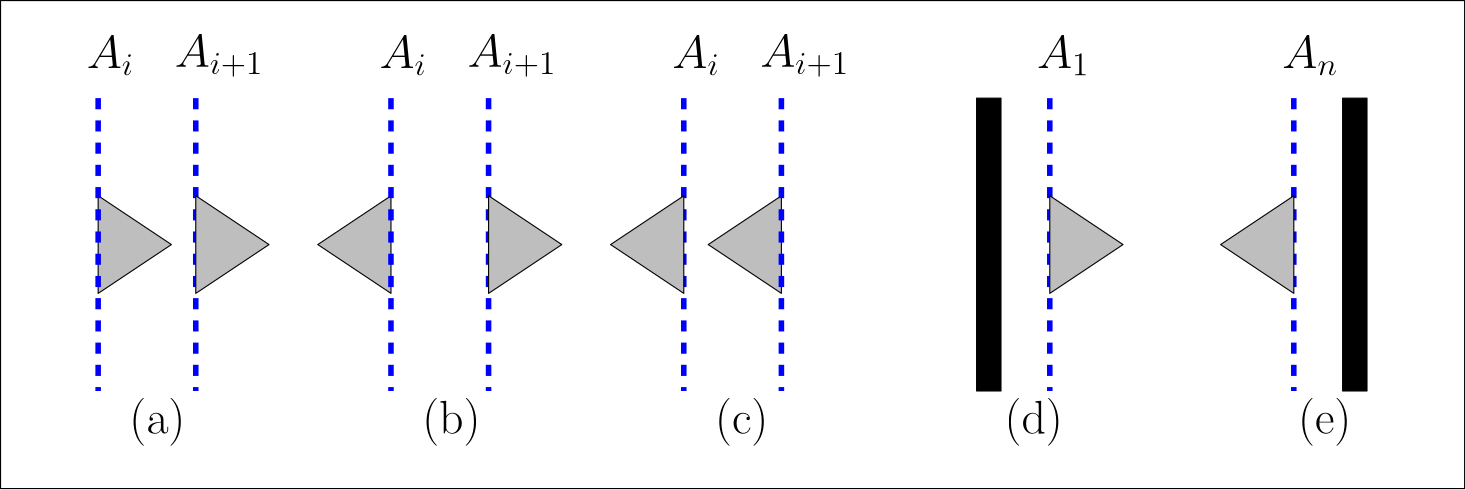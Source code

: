 <?xml version="1.0"?>
<!DOCTYPE ipe SYSTEM "ipe.dtd">
<ipe version="70107" creator="Ipe 7.1.7">
<info created="D:20140916202303" modified="D:20151109182019"/>
<ipestyle name="basic">
<symbol name="arrow/arc(spx)">
<path stroke="sym-stroke" fill="sym-stroke" pen="sym-pen">
0 0 m
-1 0.333 l
-1 -0.333 l
h
</path>
</symbol>
<symbol name="arrow/farc(spx)">
<path stroke="sym-stroke" fill="white" pen="sym-pen">
0 0 m
-1 0.333 l
-1 -0.333 l
h
</path>
</symbol>
<symbol name="mark/circle(sx)" transformations="translations">
<path fill="sym-stroke">
0.6 0 0 0.6 0 0 e
0.4 0 0 0.4 0 0 e
</path>
</symbol>
<symbol name="mark/disk(sx)" transformations="translations">
<path fill="sym-stroke">
0.6 0 0 0.6 0 0 e
</path>
</symbol>
<symbol name="mark/fdisk(sfx)" transformations="translations">
<group>
<path fill="sym-fill">
0.5 0 0 0.5 0 0 e
</path>
<path fill="sym-stroke" fillrule="eofill">
0.6 0 0 0.6 0 0 e
0.4 0 0 0.4 0 0 e
</path>
</group>
</symbol>
<symbol name="mark/box(sx)" transformations="translations">
<path fill="sym-stroke" fillrule="eofill">
-0.6 -0.6 m
0.6 -0.6 l
0.6 0.6 l
-0.6 0.6 l
h
-0.4 -0.4 m
0.4 -0.4 l
0.4 0.4 l
-0.4 0.4 l
h
</path>
</symbol>
<symbol name="mark/square(sx)" transformations="translations">
<path fill="sym-stroke">
-0.6 -0.6 m
0.6 -0.6 l
0.6 0.6 l
-0.6 0.6 l
h
</path>
</symbol>
<symbol name="mark/fsquare(sfx)" transformations="translations">
<group>
<path fill="sym-fill">
-0.5 -0.5 m
0.5 -0.5 l
0.5 0.5 l
-0.5 0.5 l
h
</path>
<path fill="sym-stroke" fillrule="eofill">
-0.6 -0.6 m
0.6 -0.6 l
0.6 0.6 l
-0.6 0.6 l
h
-0.4 -0.4 m
0.4 -0.4 l
0.4 0.4 l
-0.4 0.4 l
h
</path>
</group>
</symbol>
<symbol name="mark/cross(sx)" transformations="translations">
<group>
<path fill="sym-stroke">
-0.43 -0.57 m
0.57 0.43 l
0.43 0.57 l
-0.57 -0.43 l
h
</path>
<path fill="sym-stroke">
-0.43 0.57 m
0.57 -0.43 l
0.43 -0.57 l
-0.57 0.43 l
h
</path>
</group>
</symbol>
<symbol name="arrow/fnormal(spx)">
<path stroke="sym-stroke" fill="white" pen="sym-pen">
0 0 m
-1 0.333 l
-1 -0.333 l
h
</path>
</symbol>
<symbol name="arrow/pointed(spx)">
<path stroke="sym-stroke" fill="sym-stroke" pen="sym-pen">
0 0 m
-1 0.333 l
-0.8 0 l
-1 -0.333 l
h
</path>
</symbol>
<symbol name="arrow/fpointed(spx)">
<path stroke="sym-stroke" fill="white" pen="sym-pen">
0 0 m
-1 0.333 l
-0.8 0 l
-1 -0.333 l
h
</path>
</symbol>
<symbol name="arrow/linear(spx)">
<path stroke="sym-stroke" pen="sym-pen">
-1 0.333 m
0 0 l
-1 -0.333 l
</path>
</symbol>
<symbol name="arrow/fdouble(spx)">
<path stroke="sym-stroke" fill="white" pen="sym-pen">
0 0 m
-1 0.333 l
-1 -0.333 l
h
-1 0 m
-2 0.333 l
-2 -0.333 l
h
</path>
</symbol>
<symbol name="arrow/double(spx)">
<path stroke="sym-stroke" fill="sym-stroke" pen="sym-pen">
0 0 m
-1 0.333 l
-1 -0.333 l
h
-1 0 m
-2 0.333 l
-2 -0.333 l
h
</path>
</symbol>
<pen name="heavier" value="0.8"/>
<pen name="fat" value="1.2"/>
<pen name="ultrafat" value="2"/>
<symbolsize name="large" value="5"/>
<symbolsize name="small" value="2"/>
<symbolsize name="tiny" value="1.1"/>
<arrowsize name="large" value="10"/>
<arrowsize name="small" value="5"/>
<arrowsize name="tiny" value="3"/>
<color name="red" value="1 0 0"/>
<color name="green" value="0 1 0"/>
<color name="blue" value="0 0 1"/>
<color name="yellow" value="1 1 0"/>
<color name="orange" value="1 0.647 0"/>
<color name="gold" value="1 0.843 0"/>
<color name="purple" value="0.627 0.125 0.941"/>
<color name="gray" value="0.745"/>
<color name="brown" value="0.647 0.165 0.165"/>
<color name="navy" value="0 0 0.502"/>
<color name="pink" value="1 0.753 0.796"/>
<color name="seagreen" value="0.18 0.545 0.341"/>
<color name="turquoise" value="0.251 0.878 0.816"/>
<color name="violet" value="0.933 0.51 0.933"/>
<color name="darkblue" value="0 0 0.545"/>
<color name="darkcyan" value="0 0.545 0.545"/>
<color name="darkgray" value="0.663"/>
<color name="darkgreen" value="0 0.392 0"/>
<color name="darkmagenta" value="0.545 0 0.545"/>
<color name="darkorange" value="1 0.549 0"/>
<color name="darkred" value="0.545 0 0"/>
<color name="lightblue" value="0.678 0.847 0.902"/>
<color name="lightcyan" value="0.878 1 1"/>
<color name="lightgray" value="0.827"/>
<color name="lightgreen" value="0.565 0.933 0.565"/>
<color name="lightyellow" value="1 1 0.878"/>
<dashstyle name="dashed" value="[4] 0"/>
<dashstyle name="dotted" value="[1 3] 0"/>
<dashstyle name="dash dotted" value="[4 2 1 2] 0"/>
<dashstyle name="dash dot dotted" value="[4 2 1 2 1 2] 0"/>
<textsize name="large" value="\large"/>
<textsize name="Large" value="\Large"/>
<textsize name="LARGE" value="\LARGE"/>
<textsize name="huge" value="\huge"/>
<textsize name="Huge" value="\Huge"/>
<textsize name="small" value="\small"/>
<textsize name="footnote" value="\footnotesize"/>
<textsize name="tiny" value="\tiny"/>
<textstyle name="center" begin="\begin{center}" end="\end{center}"/>
<textstyle name="itemize" begin="\begin{itemize}" end="\end{itemize}"/>
<textstyle name="item" begin="\begin{itemize}\item{}" end="\end{itemize}"/>
<gridsize name="4 pts" value="4"/>
<gridsize name="8 pts (~3 mm)" value="8"/>
<gridsize name="16 pts (~6 mm)" value="16"/>
<gridsize name="32 pts (~12 mm)" value="32"/>
<gridsize name="10 pts (~3.5 mm)" value="10"/>
<gridsize name="20 pts (~7 mm)" value="20"/>
<gridsize name="14 pts (~5 mm)" value="14"/>
<gridsize name="28 pts (~10 mm)" value="28"/>
<gridsize name="56 pts (~20 mm)" value="56"/>
<anglesize name="90 deg" value="90"/>
<anglesize name="60 deg" value="60"/>
<anglesize name="45 deg" value="45"/>
<anglesize name="30 deg" value="30"/>
<anglesize name="22.5 deg" value="22.5"/>
<tiling name="falling" angle="-60" step="4" width="1"/>
<tiling name="rising" angle="30" step="4" width="1"/>
</ipestyle>
<ipestyle name="bigpaper">
<layout paper="10000 6000" origin="0 0" frame="10000 6000"/>
<titlestyle pos="10 10" size="LARGE" color="title"  valign="baseline"/>
</ipestyle>
<page>
<layer name="alpha"/>
<view layers="alpha" active="alpha"/>
<path layer="alpha" matrix="0.54902 0 0 0.54902 525.803 230.902" stroke="black" fill="gray">
128 704 m
176 672 l
128 640 l
128 704 l
</path>
<text matrix="0.54902 0 0 0.54902 530.449 232.929" transformations="translations" pos="112 784" stroke="black" type="label" valign="baseline" size="LARGE">$A_i$</text>
<text matrix="0.54902 0 0 0.54902 518.201 233.428" transformations="translations" pos="192 784" stroke="black" type="label" valign="baseline" size="LARGE">$A_{i+1}$</text>
<text matrix="0.54902 0 0 0.54902 519.468 241.882" transformations="translations" pos="160 528" stroke="black" type="label" valign="baseline" size="LARGE">(a)</text>
<path matrix="0.54902 0 0 0.54902 420.391 230.902" stroke="blue" dash="dashed" pen="ultrafat">
320 768 m
320 576 l
320 576 l
</path>
<path matrix="0.54902 0 0 0.54902 455.529 230.902" stroke="blue" dash="dashed" pen="ultrafat">
320 768 m
320 576 l
320 576 l
</path>
<path matrix="0.54902 0 0 0.54902 560.941 230.902" stroke="black" fill="gray">
128 704 m
176 672 l
128 640 l
128 704 l
</path>
<path matrix="-0.54902 0 0 0.54902 771.764 230.902" stroke="black" fill="gray">
128 704 m
176 672 l
128 640 l
128 704 l
</path>
<text matrix="0.54902 0 0 0.54902 635.861 232.929" transformations="translations" pos="112 784" stroke="black" type="label" valign="baseline" size="LARGE">$A_i$</text>
<text matrix="0.54902 0 0 0.54902 623.613 233.428" transformations="translations" pos="192 784" stroke="black" type="label" valign="baseline" size="LARGE">$A_{i+1}$</text>
<text matrix="0.54902 0 0 0.54902 624.881 241.882" transformations="translations" pos="160 528" stroke="black" type="label" valign="baseline" size="LARGE">(b)</text>
<path matrix="0.54902 0 0 0.54902 525.803 230.902" stroke="blue" dash="dashed" pen="ultrafat">
320 768 m
320 576 l
320 576 l
</path>
<path matrix="0.54902 0 0 0.54902 560.941 230.902" stroke="blue" dash="dashed" pen="ultrafat">
320 768 m
320 576 l
320 576 l
</path>
<path matrix="0.54902 0 0 0.54902 666.352 230.902" stroke="black" fill="gray">
128 704 m
176 672 l
128 640 l
128 704 l
</path>
<path matrix="-0.54902 0 0 0.54902 912.314 230.902" stroke="black" fill="gray">
128 704 m
176 672 l
128 640 l
128 704 l
</path>
<text matrix="0.54902 0 0 0.54902 741.272 232.929" transformations="translations" pos="112 784" stroke="black" type="label" valign="baseline" size="LARGE">$A_i$</text>
<text matrix="0.54902 0 0 0.54902 729.023 233.428" transformations="translations" pos="192 784" stroke="black" type="label" valign="baseline" size="LARGE">$A_{i+1}$</text>
<text matrix="0.54902 0 0 0.54902 730.291 241.882" transformations="translations" pos="160 528" stroke="black" type="label" valign="baseline" size="LARGE">(c)</text>
<path matrix="-0.54902 0 0 0.54902 1017.73 230.902" stroke="blue" dash="dashed" pen="ultrafat">
320 768 m
320 576 l
320 576 l
</path>
<path matrix="-0.54902 0 0 0.54902 982.588 230.902" stroke="blue" dash="dashed" pen="ultrafat">
320 768 m
320 576 l
320 576 l
</path>
<path matrix="-0.54902 0 0 0.54902 877.176 230.902" stroke="black" fill="gray">
128 704 m
176 672 l
128 640 l
128 704 l
</path>
<path matrix="0.54902 0 0 0.54902 850.823 230.902" stroke="black" fill="black">
112 768 m
112 576 l
128 576 l
128 768 l
h
</path>
<text matrix="0.54902 0 0 0.54902 617.785 232.929" transformations="translations" pos="576 784" stroke="black" type="label" valign="baseline" size="LARGE">$A_1$</text>
<text matrix="0.54902 0 0 0.54902 623.698 241.882" transformations="translations" pos="544 528" stroke="black" type="label" valign="baseline" size="LARGE">(d)</text>
<path matrix="0.54902 0 0 0.54902 762.98 230.902" stroke="blue" dash="dashed" pen="ultrafat">
320 768 m
320 576 l
320 576 l
</path>
<path matrix="0.54902 0 0 0.54902 982.588 230.902" stroke="black" fill="black">
112 768 m
112 576 l
128 576 l
128 768 l
h
</path>
<text matrix="0.54902 0 0 0.54902 855.468 232.929" transformations="translations" pos="304 784" stroke="black" type="label" valign="baseline" size="LARGE">$A_n$</text>
<text matrix="0.54902 0 0 0.54902 834.775 241.882" transformations="translations" pos="352 528" stroke="black" type="label" valign="baseline" size="LARGE">(e)</text>
<path matrix="0.54902 0 0 0.54902 850.823 230.902" stroke="blue" dash="dashed" pen="ultrafat">
320 768 m
320 576 l
320 576 l
</path>
<path matrix="0.54902 0 0 0.54902 868.392 230.902" stroke="black" fill="gray">
128 704 m
176 672 l
128 640 l
128 704 l
</path>
<path matrix="0.54902 0 0 0.54902 921.098 230.902" stroke="black" fill="gray">
192 704 m
144 672 l
192 640 l
192 704 l
</path>
<path matrix="0.54902 0 0 0.54902 490.666 230.902" stroke="black">
128 832 m
128 512 l
1088 512 l
1088 832 l
h
</path>
</page>
</ipe>
